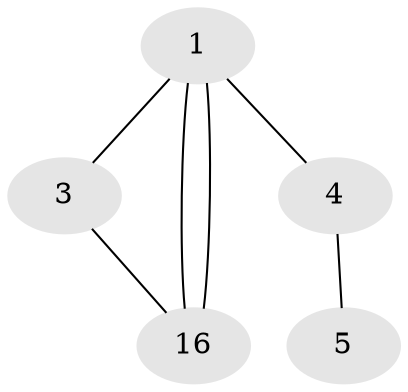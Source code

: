 // Generated by graph-tools (version 1.1) at 2025/46/02/15/25 05:46:28]
// undirected, 5 vertices, 6 edges
graph export_dot {
graph [start="1"]
  node [color=gray90,style=filled];
  1 [super="+2+7+8+10+12+17"];
  3 [super="+14+20"];
  4 [super="+6"];
  5 [super="+11+14+15"];
  16 [super="+18+19"];
  1 -- 3;
  1 -- 4;
  1 -- 16;
  1 -- 16;
  3 -- 16;
  4 -- 5;
}
